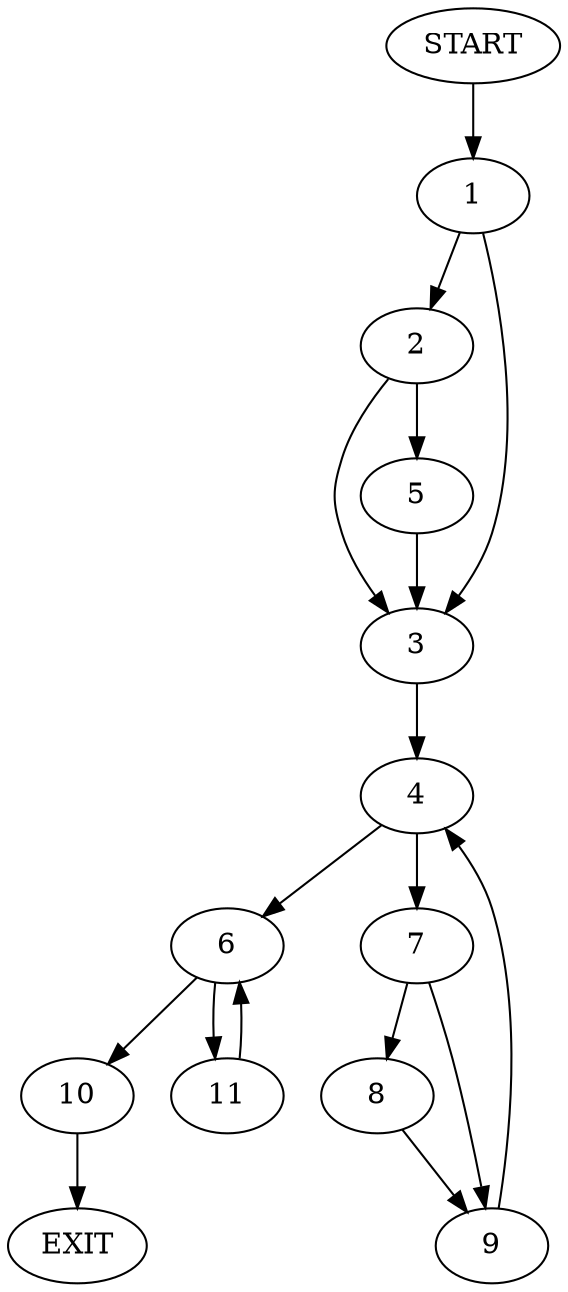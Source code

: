 digraph {
0 [label="START"]
12 [label="EXIT"]
0 -> 1
1 -> 2
1 -> 3
3 -> 4
2 -> 3
2 -> 5
5 -> 3
4 -> 6
4 -> 7
7 -> 8
7 -> 9
6 -> 10
6 -> 11
9 -> 4
8 -> 9
11 -> 6
10 -> 12
}
